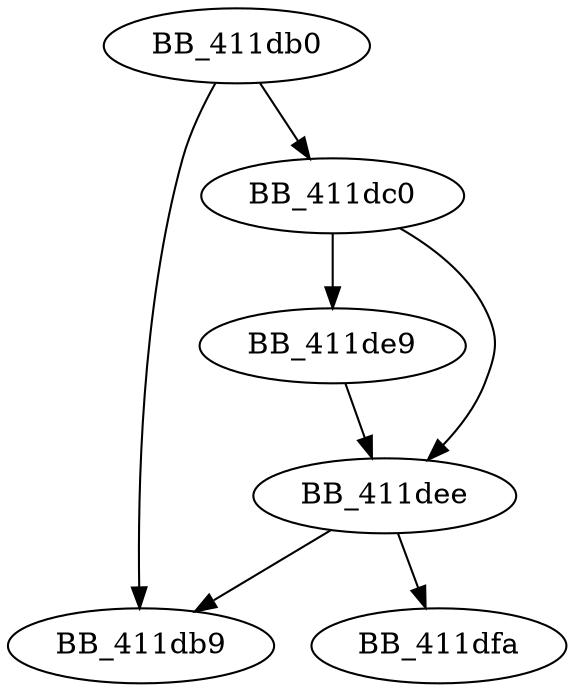 DiGraph sub_411DB0{
BB_411db0->BB_411db9
BB_411db0->BB_411dc0
BB_411dc0->BB_411de9
BB_411dc0->BB_411dee
BB_411de9->BB_411dee
BB_411dee->BB_411db9
BB_411dee->BB_411dfa
}
